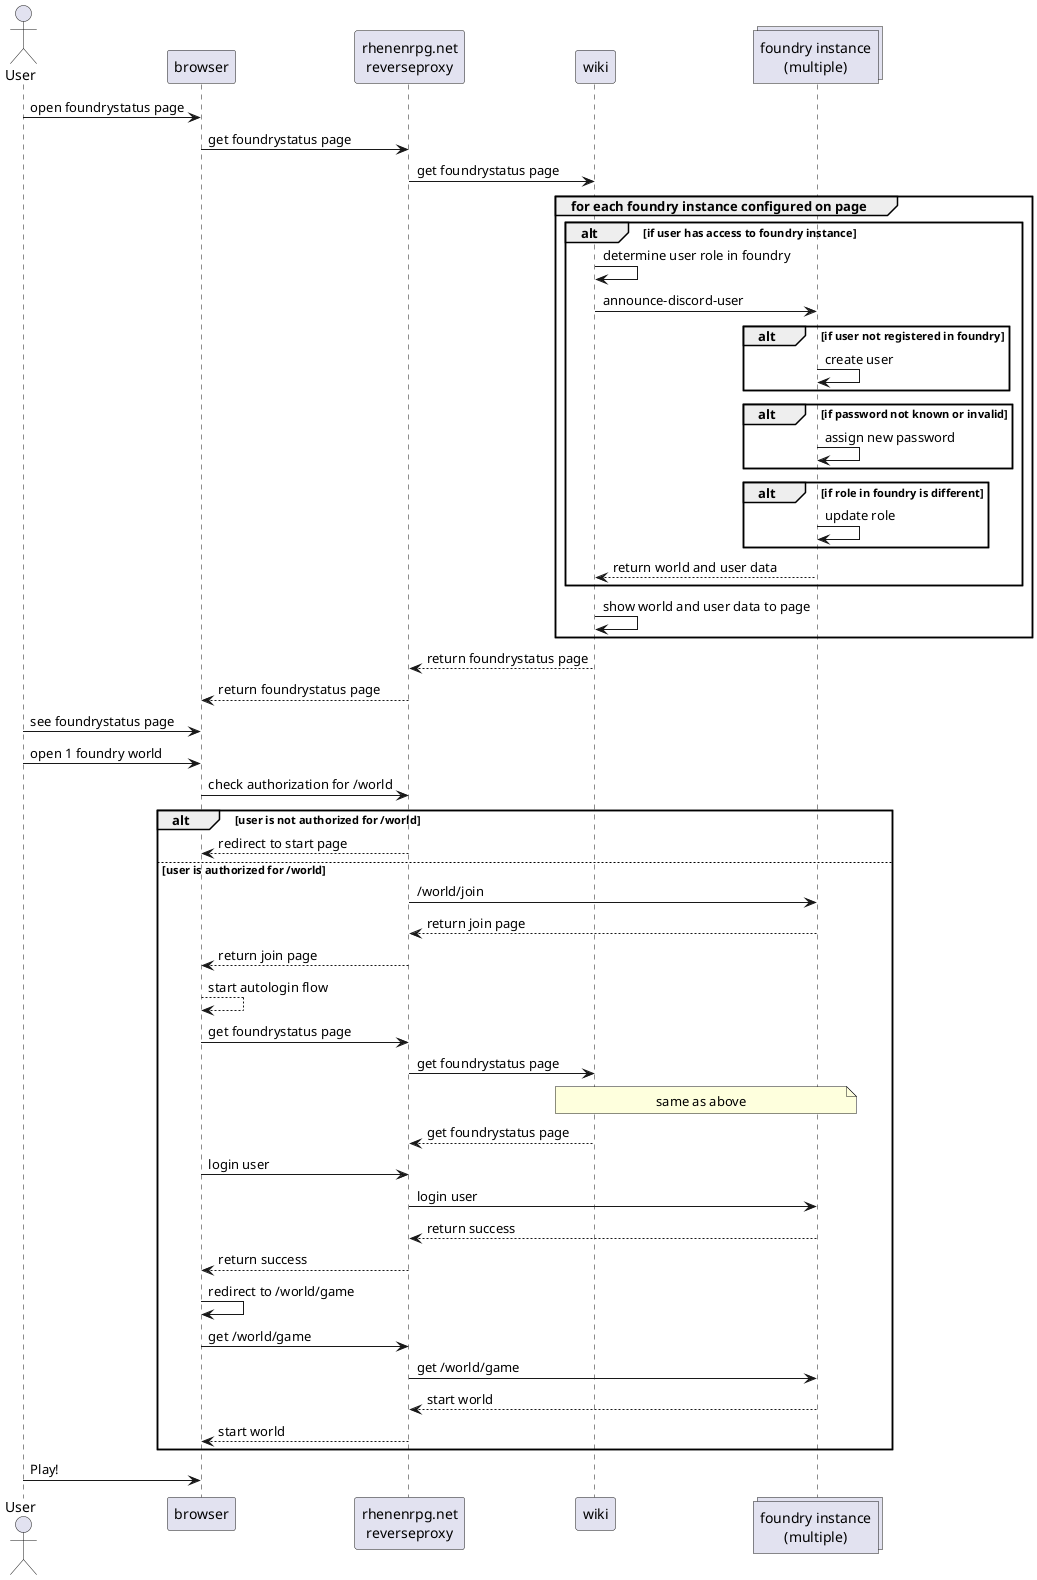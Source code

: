 @startuml
actor       User       as user
participant browser
participant "rhenenrpg.net\nreverseproxy" as rp
participant wiki
collections "foundry instance\n(multiple)" as foundry
user -> browser: open foundrystatus page
browser -> rp: get foundrystatus page
rp -> wiki: get foundrystatus page
group for each foundry instance configured on page
alt if user has access to foundry instance
wiki -> wiki: determine user role in foundry
wiki -> foundry: announce-discord-user
alt if user not registered in foundry
foundry -> foundry: create user
end
alt if password not known or invalid
foundry -> foundry: assign new password
end
alt if role in foundry is different
foundry -> foundry: update role
end
foundry --> wiki: return world and user data
end
wiki -> wiki: show world and user data to page
end
wiki --> rp: return foundrystatus page
rp --> browser : return foundrystatus page
user -> browser: see foundrystatus page
user -> browser: open 1 foundry world
browser -> rp: check authorization for /world
alt user is not authorized for /world
rp --> browser: redirect to start page
else user is authorized for /world
rp -> foundry: /world/join
foundry --> rp: return join page
rp --> browser: return join page
browser --> browser: start autologin flow
browser -> rp: get foundrystatus page
rp -> wiki: get foundrystatus page
note over wiki, foundry
  same as above
end note
wiki --> rp: get foundrystatus page
browser -> rp: login user
rp -> foundry: login user
foundry --> rp: return success
rp --> browser: return success
browser -> browser: redirect to /world/game
browser -> rp: get /world/game
rp -> foundry: get /world/game
foundry --> rp: start world
rp --> browser: start world
end
user -> browser: Play!
@enduml
